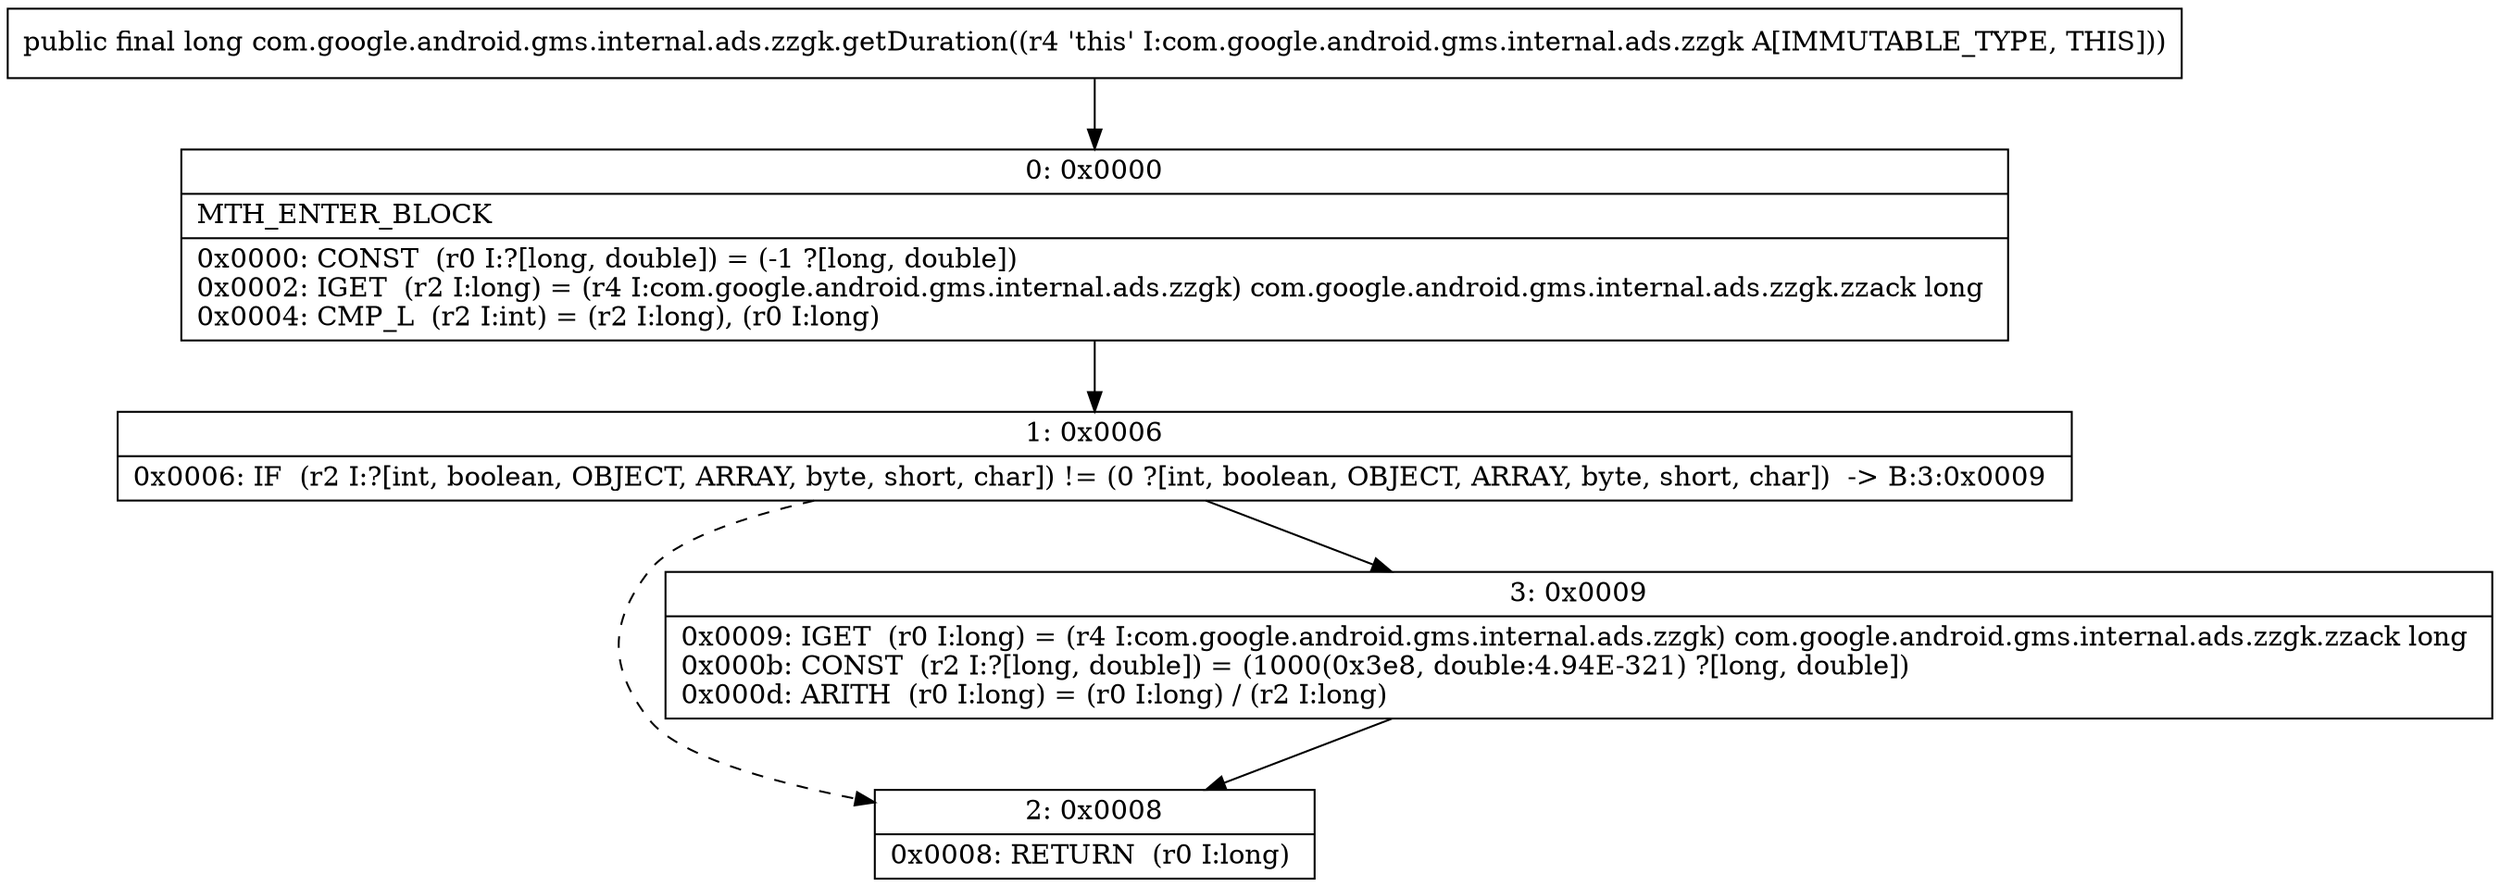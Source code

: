 digraph "CFG forcom.google.android.gms.internal.ads.zzgk.getDuration()J" {
Node_0 [shape=record,label="{0\:\ 0x0000|MTH_ENTER_BLOCK\l|0x0000: CONST  (r0 I:?[long, double]) = (\-1 ?[long, double]) \l0x0002: IGET  (r2 I:long) = (r4 I:com.google.android.gms.internal.ads.zzgk) com.google.android.gms.internal.ads.zzgk.zzack long \l0x0004: CMP_L  (r2 I:int) = (r2 I:long), (r0 I:long) \l}"];
Node_1 [shape=record,label="{1\:\ 0x0006|0x0006: IF  (r2 I:?[int, boolean, OBJECT, ARRAY, byte, short, char]) != (0 ?[int, boolean, OBJECT, ARRAY, byte, short, char])  \-\> B:3:0x0009 \l}"];
Node_2 [shape=record,label="{2\:\ 0x0008|0x0008: RETURN  (r0 I:long) \l}"];
Node_3 [shape=record,label="{3\:\ 0x0009|0x0009: IGET  (r0 I:long) = (r4 I:com.google.android.gms.internal.ads.zzgk) com.google.android.gms.internal.ads.zzgk.zzack long \l0x000b: CONST  (r2 I:?[long, double]) = (1000(0x3e8, double:4.94E\-321) ?[long, double]) \l0x000d: ARITH  (r0 I:long) = (r0 I:long) \/ (r2 I:long) \l}"];
MethodNode[shape=record,label="{public final long com.google.android.gms.internal.ads.zzgk.getDuration((r4 'this' I:com.google.android.gms.internal.ads.zzgk A[IMMUTABLE_TYPE, THIS])) }"];
MethodNode -> Node_0;
Node_0 -> Node_1;
Node_1 -> Node_2[style=dashed];
Node_1 -> Node_3;
Node_3 -> Node_2;
}

